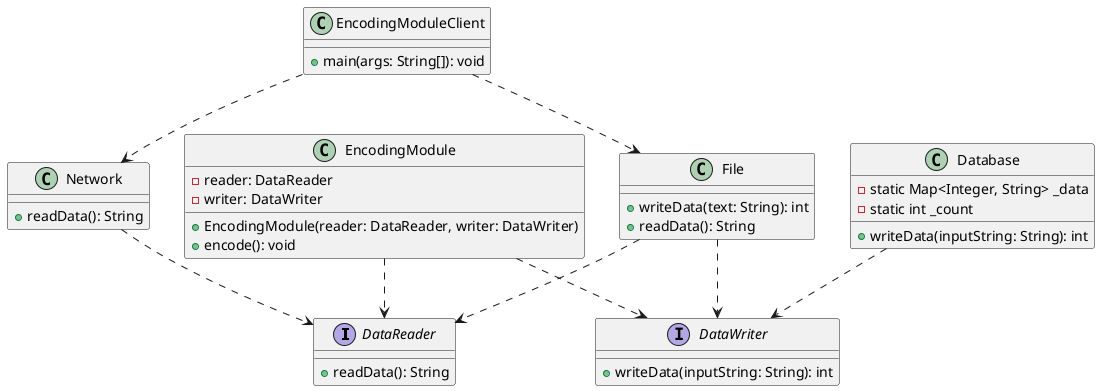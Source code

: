 @startuml Dependency Inversion Principle
    interface DataReader {
        + readData(): String
    }

    interface DataWriter {
        + writeData(inputString: String): int
    }

    class Database {
        - static Map<Integer, String> _data
        - static int _count
        + writeData(inputString: String): int
    }

    class EncodingModule {
        - reader: DataReader
        - writer: DataWriter
        + EncodingModule(reader: DataReader, writer: DataWriter)
        + encode(): void
    }

    class EncodingModuleClient {
        + main(args: String[]): void
    }

    class File {
        + writeData(text: String): int
        + readData(): String
    }

    class Network {
        + readData(): String
    }

    Database ..> DataWriter
    EncodingModule ..> DataReader
    EncodingModule ..> DataWriter
    EncodingModuleClient ..> File
    EncodingModuleClient ..> Network
    File ..> DataWriter
    File ..> DataReader
    Network ..> DataReader

@enduml
